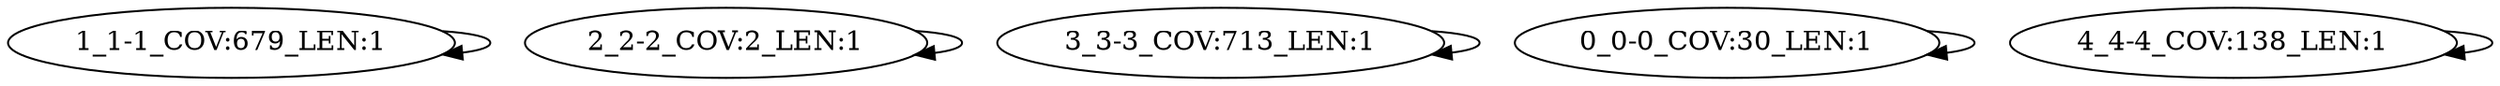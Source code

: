 digraph G {
    "1_1-1_COV:679_LEN:1" -> "1_1-1_COV:679_LEN:1";
    "2_2-2_COV:2_LEN:1" -> "2_2-2_COV:2_LEN:1";
    "3_3-3_COV:713_LEN:1" -> "3_3-3_COV:713_LEN:1";
    "0_0-0_COV:30_LEN:1" -> "0_0-0_COV:30_LEN:1";
    "4_4-4_COV:138_LEN:1" -> "4_4-4_COV:138_LEN:1";
}
